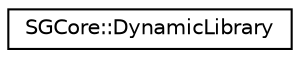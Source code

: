 digraph "Graphical Class Hierarchy"
{
 // LATEX_PDF_SIZE
  edge [fontname="Helvetica",fontsize="10",labelfontname="Helvetica",labelfontsize="10"];
  node [fontname="Helvetica",fontsize="10",shape=record];
  rankdir="LR";
  Node0 [label="SGCore::DynamicLibrary",height=0.2,width=0.4,color="black", fillcolor="white", style="filled",URL="$structSGCore_1_1DynamicLibrary.html",tooltip=" "];
}
